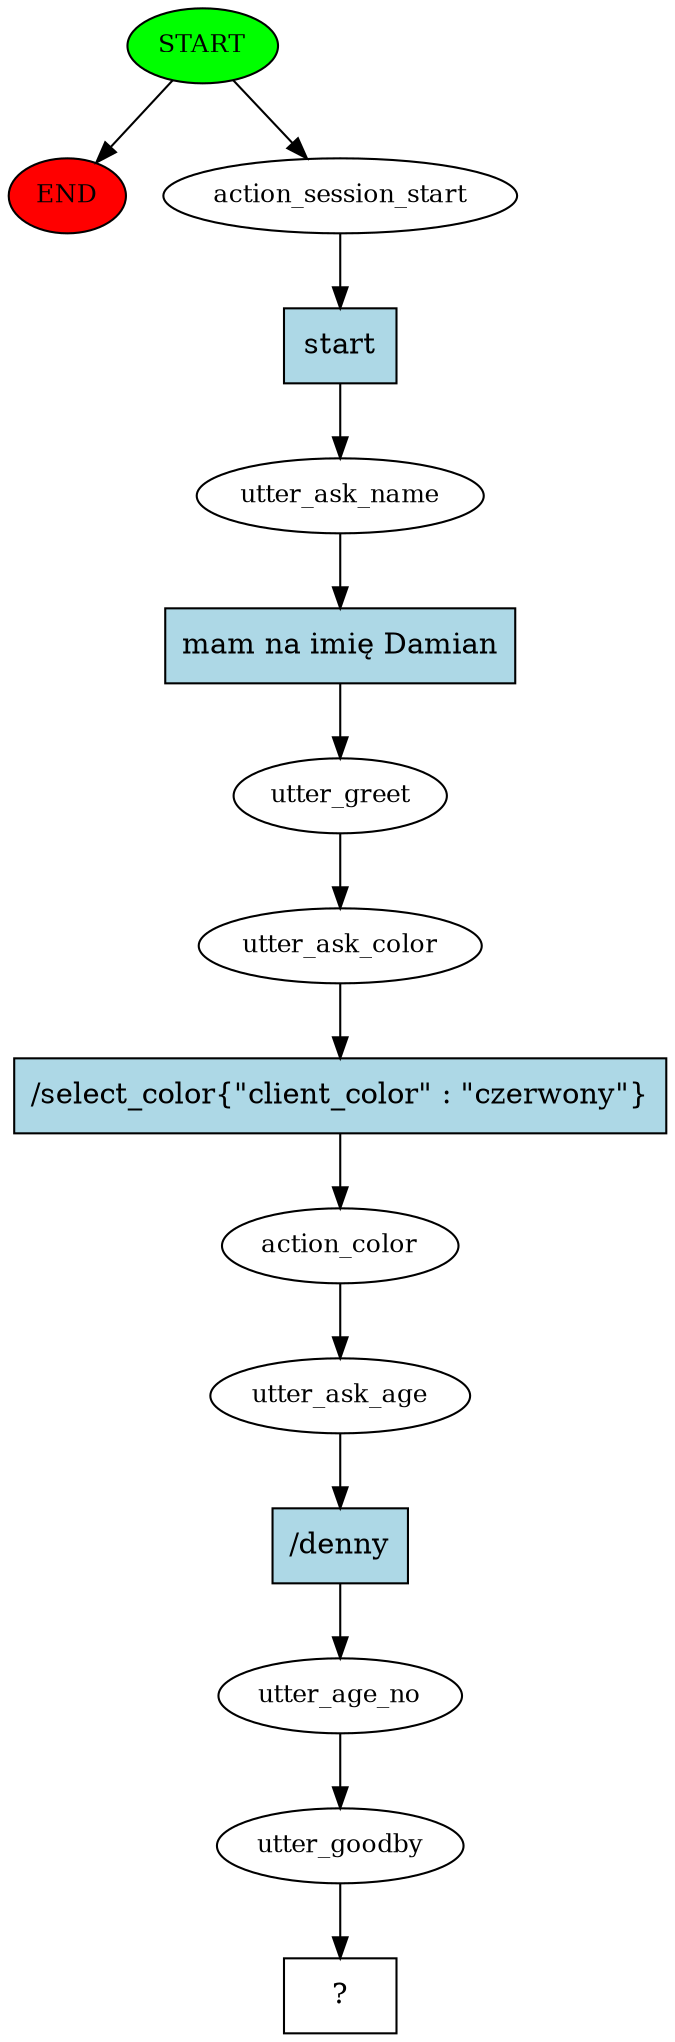 digraph  {
0 [class="start active", fillcolor=green, fontsize=12, label=START, style=filled];
"-1" [class=end, fillcolor=red, fontsize=12, label=END, style=filled];
1 [class=active, fontsize=12, label=action_session_start];
2 [class=active, fontsize=12, label=utter_ask_name];
3 [class=active, fontsize=12, label=utter_greet];
4 [class=active, fontsize=12, label=utter_ask_color];
5 [class=active, fontsize=12, label=action_color];
6 [class=active, fontsize=12, label=utter_ask_age];
7 [class=active, fontsize=12, label=utter_age_no];
8 [class=active, fontsize=12, label=utter_goodby];
9 [class="intent dashed active", label="  ?  ", shape=rect];
10 [class="intent active", fillcolor=lightblue, label=start, shape=rect, style=filled];
11 [class="intent active", fillcolor=lightblue, label="mam na imię Damian", shape=rect, style=filled];
12 [class="intent active", fillcolor=lightblue, label="/select_color{\"client_color\" : \"czerwony\"}", shape=rect, style=filled];
13 [class="intent active", fillcolor=lightblue, label="/denny", shape=rect, style=filled];
0 -> "-1"  [class="", key=NONE, label=""];
0 -> 1  [class=active, key=NONE, label=""];
1 -> 10  [class=active, key=0];
2 -> 11  [class=active, key=0];
3 -> 4  [class=active, key=NONE, label=""];
4 -> 12  [class=active, key=0];
5 -> 6  [class=active, key=NONE, label=""];
6 -> 13  [class=active, key=0];
7 -> 8  [class=active, key=NONE, label=""];
8 -> 9  [class=active, key=NONE, label=""];
10 -> 2  [class=active, key=0];
11 -> 3  [class=active, key=0];
12 -> 5  [class=active, key=0];
13 -> 7  [class=active, key=0];
}
